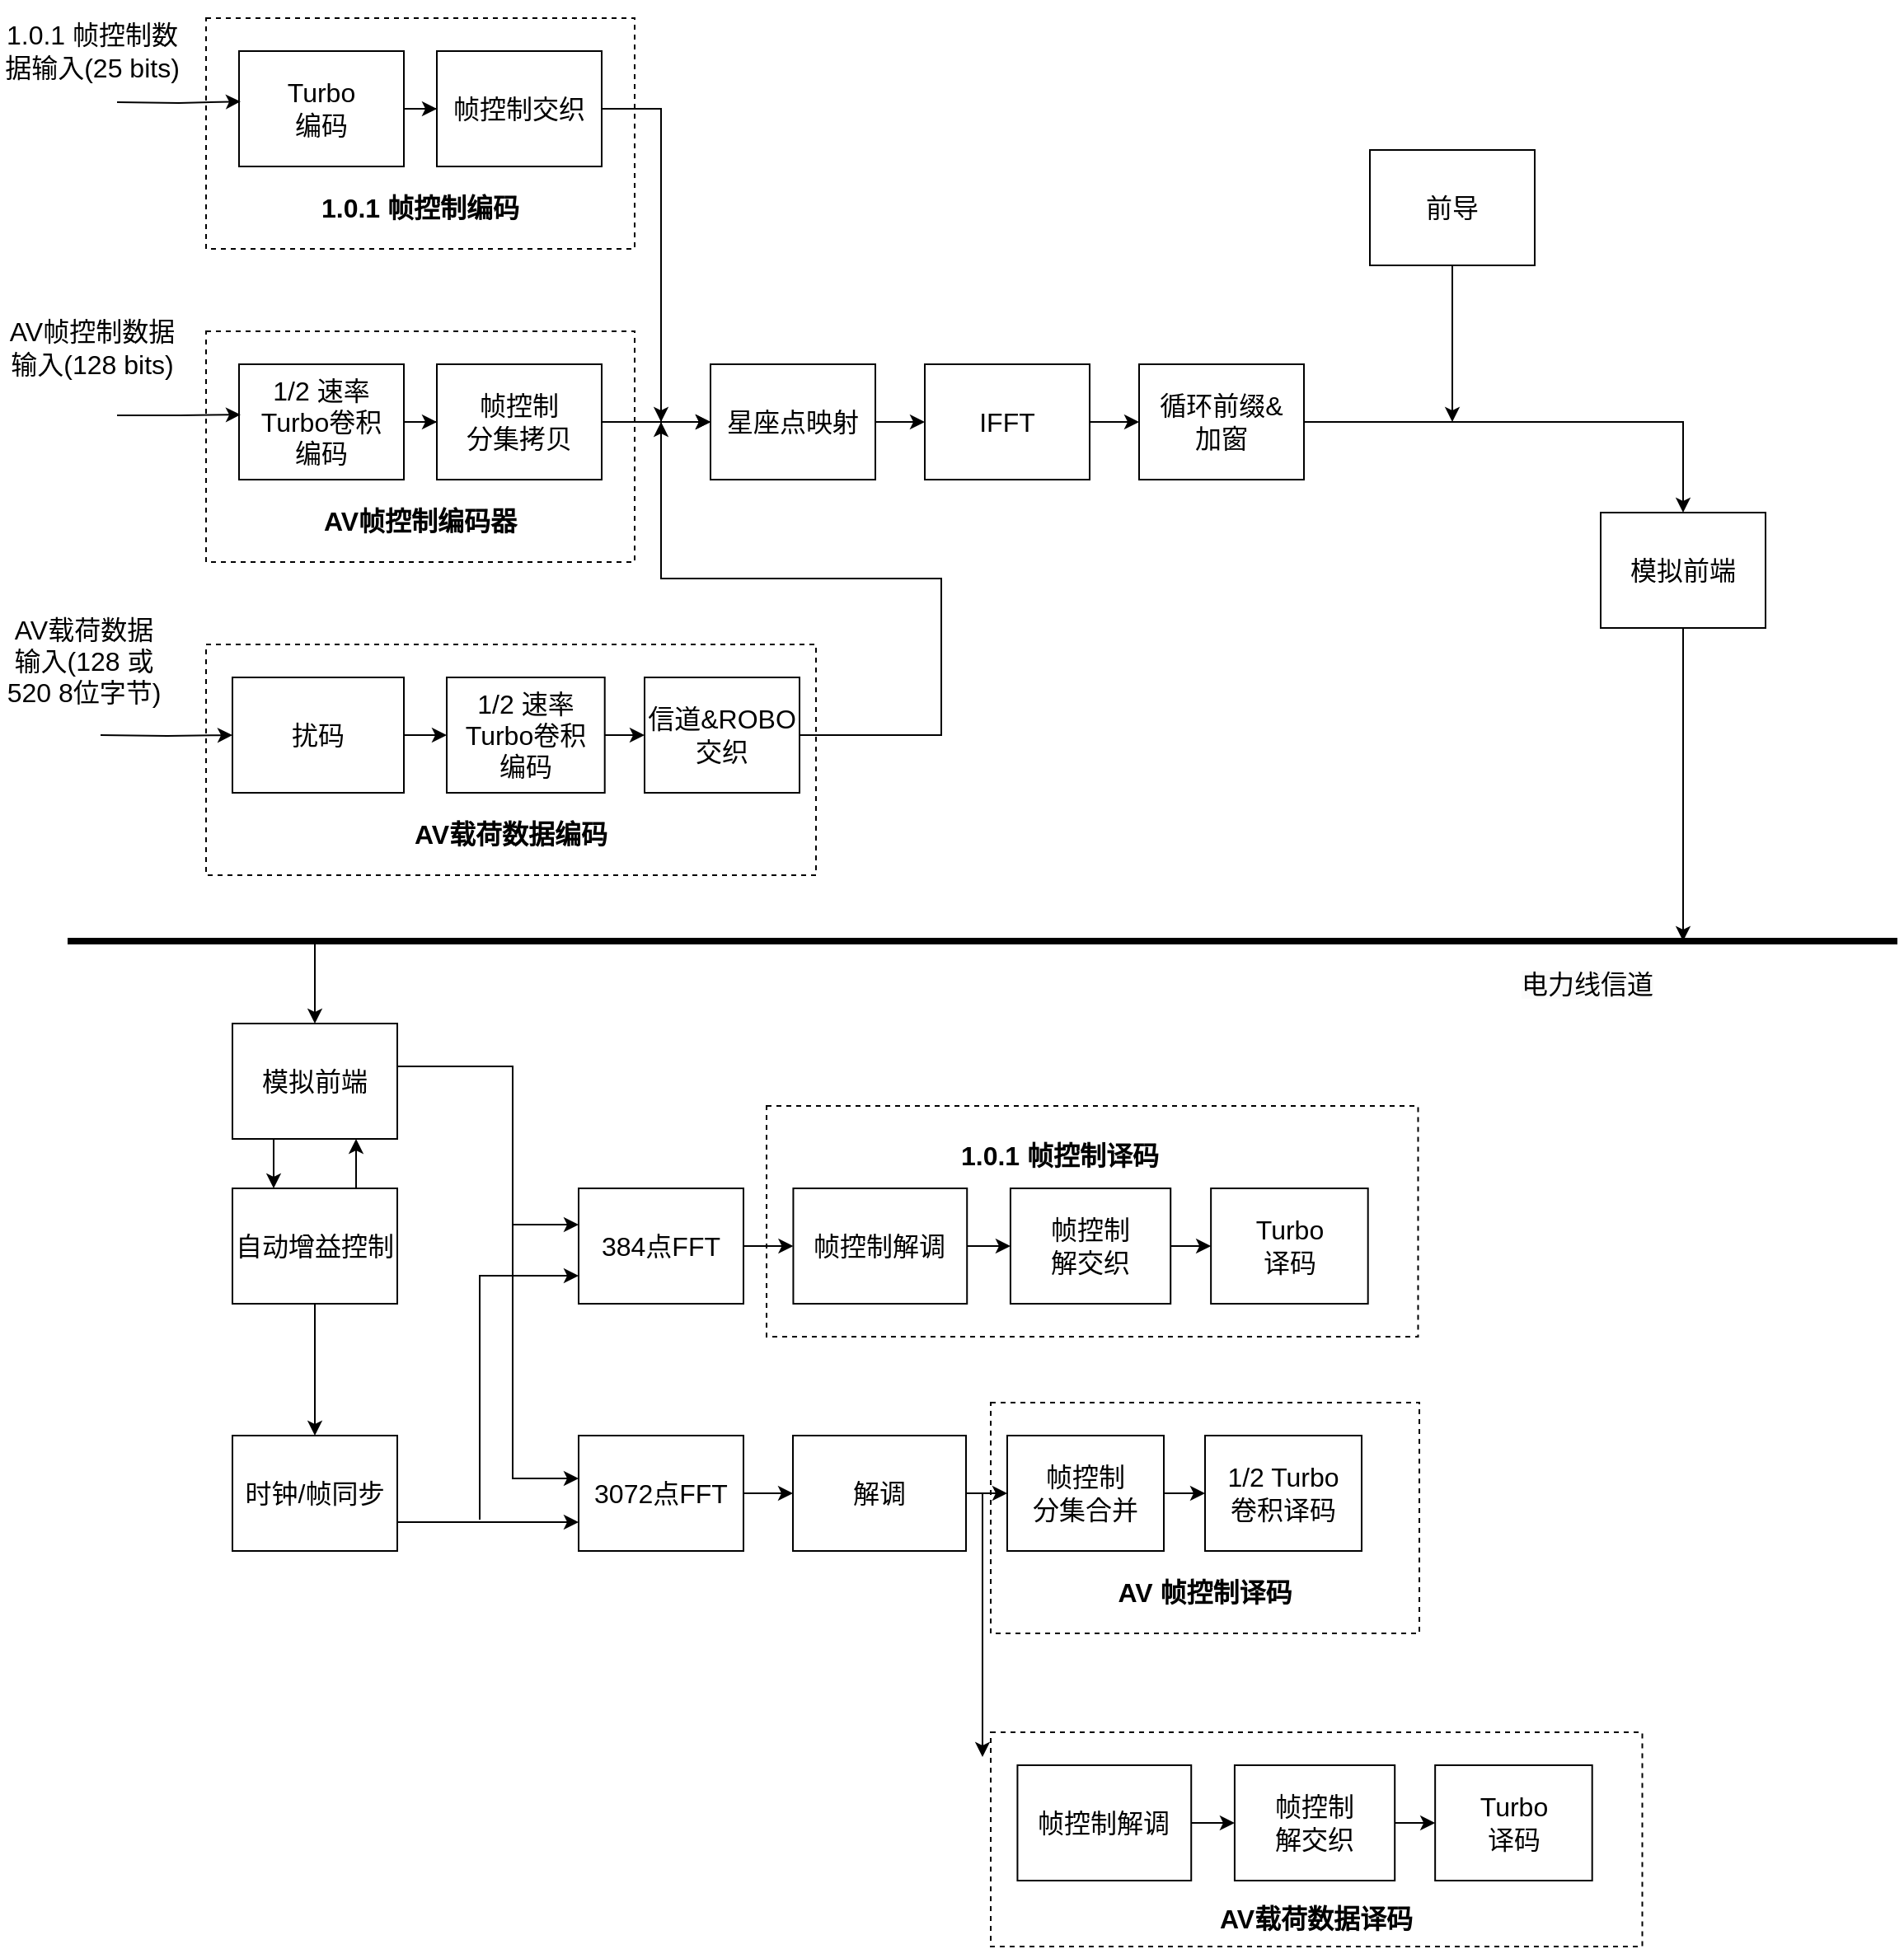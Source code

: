 <mxfile version="22.0.8" type="github">
  <diagram name="第 1 页" id="4Hz0rkFYBHFQYvL2XjP1">
    <mxGraphModel dx="438" dy="286" grid="1" gridSize="10" guides="1" tooltips="1" connect="1" arrows="1" fold="1" page="1" pageScale="1" pageWidth="827" pageHeight="1169" math="0" shadow="0">
      <root>
        <mxCell id="0" />
        <mxCell id="1" parent="0" />
        <mxCell id="yzfYC1FxkyKj9C1LQhwi-11" value="" style="group;dashed=1;" parent="1" vertex="1" connectable="0">
          <mxGeometry x="154" y="270" width="260" height="140" as="geometry" />
        </mxCell>
        <mxCell id="yzfYC1FxkyKj9C1LQhwi-8" value="&lt;br&gt;&lt;span style=&quot;font-size: 16px;&quot;&gt;&lt;br&gt;&lt;br&gt;&lt;br&gt;&lt;br&gt;&lt;b&gt;1.0.1 帧控制编码&lt;/b&gt;&lt;/span&gt;" style="rounded=0;whiteSpace=wrap;html=1;dashed=1;" parent="yzfYC1FxkyKj9C1LQhwi-11" vertex="1">
          <mxGeometry width="260" height="140" as="geometry" />
        </mxCell>
        <mxCell id="yzfYC1FxkyKj9C1LQhwi-5" value="&lt;font style=&quot;font-size: 16px;&quot;&gt;Turbo&lt;br&gt;编码&lt;/font&gt;" style="rounded=0;whiteSpace=wrap;html=1;" parent="yzfYC1FxkyKj9C1LQhwi-11" vertex="1">
          <mxGeometry x="20" y="20" width="100" height="70" as="geometry" />
        </mxCell>
        <mxCell id="yzfYC1FxkyKj9C1LQhwi-6" value="&lt;font style=&quot;font-size: 16px;&quot;&gt;帧控制交织&lt;/font&gt;" style="rounded=0;whiteSpace=wrap;html=1;" parent="yzfYC1FxkyKj9C1LQhwi-11" vertex="1">
          <mxGeometry x="140" y="20" width="100" height="70" as="geometry" />
        </mxCell>
        <mxCell id="yzfYC1FxkyKj9C1LQhwi-7" value="" style="edgeStyle=orthogonalEdgeStyle;rounded=0;orthogonalLoop=1;jettySize=auto;html=1;" parent="yzfYC1FxkyKj9C1LQhwi-11" source="yzfYC1FxkyKj9C1LQhwi-5" target="yzfYC1FxkyKj9C1LQhwi-6" edge="1">
          <mxGeometry relative="1" as="geometry" />
        </mxCell>
        <mxCell id="yzfYC1FxkyKj9C1LQhwi-13" value="&lt;font style=&quot;font-size: 16px;&quot;&gt;1.0.1 帧控制数据输入(25 bits)&lt;/font&gt;" style="rounded=0;whiteSpace=wrap;html=1;strokeColor=#FFFFFF;opacity=0;" parent="1" vertex="1">
          <mxGeometry x="30" y="260" width="110" height="60" as="geometry" />
        </mxCell>
        <mxCell id="yzfYC1FxkyKj9C1LQhwi-15" style="edgeStyle=orthogonalEdgeStyle;rounded=0;orthogonalLoop=1;jettySize=auto;html=1;entryX=0.01;entryY=0.437;entryDx=0;entryDy=0;entryPerimeter=0;" parent="1" target="yzfYC1FxkyKj9C1LQhwi-5" edge="1">
          <mxGeometry relative="1" as="geometry">
            <mxPoint x="100" y="321" as="sourcePoint" />
          </mxGeometry>
        </mxCell>
        <mxCell id="rzh6YcGEG5G2oRxeDgS9-1" value="&lt;font style=&quot;font-size: 16px;&quot;&gt;AV帧控制数据输入(128 bits)&lt;/font&gt;" style="rounded=0;whiteSpace=wrap;html=1;strokeColor=#FFFFFF;opacity=0;" vertex="1" parent="1">
          <mxGeometry x="30" y="440" width="110" height="60" as="geometry" />
        </mxCell>
        <mxCell id="rzh6YcGEG5G2oRxeDgS9-14" value="" style="group;dashed=1;" vertex="1" connectable="0" parent="1">
          <mxGeometry x="154" y="460" width="260" height="140" as="geometry" />
        </mxCell>
        <mxCell id="rzh6YcGEG5G2oRxeDgS9-15" value="&lt;br&gt;&lt;span style=&quot;font-size: 16px;&quot;&gt;&lt;br&gt;&lt;br&gt;&lt;br&gt;&lt;br&gt;&lt;b&gt;AV帧控制编码器&lt;/b&gt;&lt;/span&gt;" style="rounded=0;whiteSpace=wrap;html=1;dashed=1;" vertex="1" parent="rzh6YcGEG5G2oRxeDgS9-14">
          <mxGeometry width="260" height="140" as="geometry" />
        </mxCell>
        <mxCell id="rzh6YcGEG5G2oRxeDgS9-16" value="&lt;font style=&quot;font-size: 16px;&quot;&gt;1/2 速率Turbo卷积&lt;br&gt;编码&lt;/font&gt;" style="rounded=0;whiteSpace=wrap;html=1;" vertex="1" parent="rzh6YcGEG5G2oRxeDgS9-14">
          <mxGeometry x="20" y="20" width="100" height="70" as="geometry" />
        </mxCell>
        <mxCell id="rzh6YcGEG5G2oRxeDgS9-17" value="&lt;span style=&quot;font-size: 16px;&quot;&gt;帧控制&lt;br&gt;分集拷贝&lt;/span&gt;" style="rounded=0;whiteSpace=wrap;html=1;" vertex="1" parent="rzh6YcGEG5G2oRxeDgS9-14">
          <mxGeometry x="140" y="20" width="100" height="70" as="geometry" />
        </mxCell>
        <mxCell id="rzh6YcGEG5G2oRxeDgS9-18" value="" style="edgeStyle=orthogonalEdgeStyle;rounded=0;orthogonalLoop=1;jettySize=auto;html=1;" edge="1" parent="rzh6YcGEG5G2oRxeDgS9-14" source="rzh6YcGEG5G2oRxeDgS9-16" target="rzh6YcGEG5G2oRxeDgS9-17">
          <mxGeometry relative="1" as="geometry" />
        </mxCell>
        <mxCell id="rzh6YcGEG5G2oRxeDgS9-19" style="edgeStyle=orthogonalEdgeStyle;rounded=0;orthogonalLoop=1;jettySize=auto;html=1;entryX=0.01;entryY=0.437;entryDx=0;entryDy=0;entryPerimeter=0;" edge="1" target="rzh6YcGEG5G2oRxeDgS9-16" parent="1">
          <mxGeometry relative="1" as="geometry">
            <mxPoint x="100" y="511" as="sourcePoint" />
            <Array as="points">
              <mxPoint x="138" y="511" />
            </Array>
          </mxGeometry>
        </mxCell>
        <mxCell id="rzh6YcGEG5G2oRxeDgS9-22" value="&lt;font style=&quot;font-size: 16px;&quot;&gt;AV载荷数据输入(128 或 520 8位字节)&lt;/font&gt;" style="rounded=0;whiteSpace=wrap;html=1;strokeColor=#FFFFFF;opacity=0;" vertex="1" parent="1">
          <mxGeometry x="30" y="630" width="100" height="60" as="geometry" />
        </mxCell>
        <mxCell id="rzh6YcGEG5G2oRxeDgS9-23" value="" style="group;dashed=1;" vertex="1" connectable="0" parent="1">
          <mxGeometry x="154" y="650" width="446" height="140" as="geometry" />
        </mxCell>
        <mxCell id="rzh6YcGEG5G2oRxeDgS9-24" value="&lt;br&gt;&lt;span style=&quot;font-size: 16px;&quot;&gt;&lt;br&gt;&lt;br&gt;&lt;br&gt;&lt;br&gt;&lt;b&gt;AV载荷数据编码&lt;/b&gt;&lt;/span&gt;" style="rounded=0;whiteSpace=wrap;html=1;dashed=1;" vertex="1" parent="rzh6YcGEG5G2oRxeDgS9-23">
          <mxGeometry width="370" height="140" as="geometry" />
        </mxCell>
        <mxCell id="rzh6YcGEG5G2oRxeDgS9-25" value="&lt;font style=&quot;font-size: 16px;&quot;&gt;1/2 速率Turbo卷积&lt;br&gt;编码&lt;/font&gt;" style="rounded=0;whiteSpace=wrap;html=1;" vertex="1" parent="rzh6YcGEG5G2oRxeDgS9-23">
          <mxGeometry x="146" y="20" width="95.85" height="70" as="geometry" />
        </mxCell>
        <mxCell id="rzh6YcGEG5G2oRxeDgS9-26" value="&lt;span style=&quot;font-size: 16px;&quot;&gt;信道&amp;amp;ROBO&lt;br&gt;交织&lt;/span&gt;" style="rounded=0;whiteSpace=wrap;html=1;" vertex="1" parent="rzh6YcGEG5G2oRxeDgS9-23">
          <mxGeometry x="266" y="20" width="94" height="70" as="geometry" />
        </mxCell>
        <mxCell id="rzh6YcGEG5G2oRxeDgS9-27" value="" style="edgeStyle=orthogonalEdgeStyle;rounded=0;orthogonalLoop=1;jettySize=auto;html=1;" edge="1" parent="rzh6YcGEG5G2oRxeDgS9-23" source="rzh6YcGEG5G2oRxeDgS9-25" target="rzh6YcGEG5G2oRxeDgS9-26">
          <mxGeometry relative="1" as="geometry" />
        </mxCell>
        <mxCell id="rzh6YcGEG5G2oRxeDgS9-37" value="" style="edgeStyle=orthogonalEdgeStyle;rounded=0;orthogonalLoop=1;jettySize=auto;html=1;" edge="1" parent="rzh6YcGEG5G2oRxeDgS9-23" source="rzh6YcGEG5G2oRxeDgS9-36" target="rzh6YcGEG5G2oRxeDgS9-25">
          <mxGeometry relative="1" as="geometry" />
        </mxCell>
        <mxCell id="rzh6YcGEG5G2oRxeDgS9-36" value="&lt;font style=&quot;font-size: 16px;&quot;&gt;扰码&lt;/font&gt;" style="rounded=0;whiteSpace=wrap;html=1;" vertex="1" parent="rzh6YcGEG5G2oRxeDgS9-23">
          <mxGeometry x="16" y="20" width="104" height="70" as="geometry" />
        </mxCell>
        <mxCell id="rzh6YcGEG5G2oRxeDgS9-46" value="" style="edgeStyle=orthogonalEdgeStyle;rounded=0;orthogonalLoop=1;jettySize=auto;html=1;" edge="1" parent="1" source="rzh6YcGEG5G2oRxeDgS9-38" target="rzh6YcGEG5G2oRxeDgS9-45">
          <mxGeometry relative="1" as="geometry" />
        </mxCell>
        <mxCell id="rzh6YcGEG5G2oRxeDgS9-38" value="&lt;span style=&quot;font-size: 16px;&quot;&gt;星座点映射&lt;/span&gt;" style="rounded=0;whiteSpace=wrap;html=1;" vertex="1" parent="1">
          <mxGeometry x="460" y="480" width="100" height="70" as="geometry" />
        </mxCell>
        <mxCell id="rzh6YcGEG5G2oRxeDgS9-41" style="edgeStyle=orthogonalEdgeStyle;rounded=0;orthogonalLoop=1;jettySize=auto;html=1;exitX=1;exitY=0.5;exitDx=0;exitDy=0;entryX=0;entryY=0.5;entryDx=0;entryDy=0;" edge="1" parent="1" source="rzh6YcGEG5G2oRxeDgS9-17" target="rzh6YcGEG5G2oRxeDgS9-38">
          <mxGeometry relative="1" as="geometry" />
        </mxCell>
        <mxCell id="rzh6YcGEG5G2oRxeDgS9-40" style="edgeStyle=orthogonalEdgeStyle;rounded=0;orthogonalLoop=1;jettySize=auto;html=1;exitX=1;exitY=0.5;exitDx=0;exitDy=0;entryX=0;entryY=0.5;entryDx=0;entryDy=0;" edge="1" parent="1" source="yzfYC1FxkyKj9C1LQhwi-6" target="rzh6YcGEG5G2oRxeDgS9-38">
          <mxGeometry relative="1" as="geometry">
            <mxPoint x="440" y="510" as="targetPoint" />
            <Array as="points">
              <mxPoint x="430" y="325" />
              <mxPoint x="430" y="515" />
            </Array>
          </mxGeometry>
        </mxCell>
        <mxCell id="rzh6YcGEG5G2oRxeDgS9-42" style="edgeStyle=orthogonalEdgeStyle;rounded=0;orthogonalLoop=1;jettySize=auto;html=1;exitX=1;exitY=0.5;exitDx=0;exitDy=0;entryX=0;entryY=0.5;entryDx=0;entryDy=0;" edge="1" parent="1" source="rzh6YcGEG5G2oRxeDgS9-26" target="rzh6YcGEG5G2oRxeDgS9-38">
          <mxGeometry relative="1" as="geometry">
            <Array as="points">
              <mxPoint x="600" y="705" />
              <mxPoint x="600" y="610" />
              <mxPoint x="430" y="610" />
              <mxPoint x="430" y="515" />
            </Array>
          </mxGeometry>
        </mxCell>
        <mxCell id="rzh6YcGEG5G2oRxeDgS9-43" value="" style="endArrow=classic;html=1;rounded=0;" edge="1" parent="1">
          <mxGeometry width="50" height="50" relative="1" as="geometry">
            <mxPoint x="430" y="335" as="sourcePoint" />
            <mxPoint x="430" y="515" as="targetPoint" />
          </mxGeometry>
        </mxCell>
        <mxCell id="rzh6YcGEG5G2oRxeDgS9-44" value="" style="endArrow=classic;html=1;rounded=0;" edge="1" parent="1">
          <mxGeometry width="50" height="50" relative="1" as="geometry">
            <mxPoint x="430" y="575" as="sourcePoint" />
            <mxPoint x="430" y="515" as="targetPoint" />
          </mxGeometry>
        </mxCell>
        <mxCell id="rzh6YcGEG5G2oRxeDgS9-49" value="" style="edgeStyle=orthogonalEdgeStyle;rounded=0;orthogonalLoop=1;jettySize=auto;html=1;" edge="1" parent="1" source="rzh6YcGEG5G2oRxeDgS9-45" target="rzh6YcGEG5G2oRxeDgS9-48">
          <mxGeometry relative="1" as="geometry" />
        </mxCell>
        <mxCell id="rzh6YcGEG5G2oRxeDgS9-45" value="&lt;span style=&quot;font-size: 16px;&quot;&gt;IFFT&lt;/span&gt;" style="rounded=0;whiteSpace=wrap;html=1;" vertex="1" parent="1">
          <mxGeometry x="590" y="480" width="100" height="70" as="geometry" />
        </mxCell>
        <mxCell id="rzh6YcGEG5G2oRxeDgS9-54" style="edgeStyle=orthogonalEdgeStyle;rounded=0;orthogonalLoop=1;jettySize=auto;html=1;exitX=1;exitY=0.5;exitDx=0;exitDy=0;entryX=0.5;entryY=0;entryDx=0;entryDy=0;" edge="1" parent="1" source="rzh6YcGEG5G2oRxeDgS9-48" target="rzh6YcGEG5G2oRxeDgS9-50">
          <mxGeometry relative="1" as="geometry" />
        </mxCell>
        <mxCell id="rzh6YcGEG5G2oRxeDgS9-48" value="&lt;span style=&quot;font-size: 16px;&quot;&gt;循环前缀&amp;amp;&lt;br&gt;加窗&lt;/span&gt;" style="rounded=0;whiteSpace=wrap;html=1;" vertex="1" parent="1">
          <mxGeometry x="720" y="480" width="100" height="70" as="geometry" />
        </mxCell>
        <mxCell id="rzh6YcGEG5G2oRxeDgS9-57" style="edgeStyle=orthogonalEdgeStyle;rounded=0;orthogonalLoop=1;jettySize=auto;html=1;" edge="1" parent="1" source="rzh6YcGEG5G2oRxeDgS9-50">
          <mxGeometry relative="1" as="geometry">
            <mxPoint x="1050" y="830.0" as="targetPoint" />
          </mxGeometry>
        </mxCell>
        <mxCell id="rzh6YcGEG5G2oRxeDgS9-50" value="&lt;span style=&quot;font-size: 16px;&quot;&gt;模拟前端&lt;/span&gt;" style="rounded=0;whiteSpace=wrap;html=1;" vertex="1" parent="1">
          <mxGeometry x="1000" y="570" width="100" height="70" as="geometry" />
        </mxCell>
        <mxCell id="rzh6YcGEG5G2oRxeDgS9-55" style="edgeStyle=orthogonalEdgeStyle;rounded=0;orthogonalLoop=1;jettySize=auto;html=1;" edge="1" parent="1" source="rzh6YcGEG5G2oRxeDgS9-51">
          <mxGeometry relative="1" as="geometry">
            <mxPoint x="910" y="515" as="targetPoint" />
            <mxPoint x="910" y="425" as="sourcePoint" />
          </mxGeometry>
        </mxCell>
        <mxCell id="rzh6YcGEG5G2oRxeDgS9-51" value="&lt;span style=&quot;font-size: 16px;&quot;&gt;前导&lt;/span&gt;" style="rounded=0;whiteSpace=wrap;html=1;" vertex="1" parent="1">
          <mxGeometry x="860" y="350" width="100" height="70" as="geometry" />
        </mxCell>
        <mxCell id="rzh6YcGEG5G2oRxeDgS9-56" value="" style="endArrow=none;html=1;rounded=0;strokeWidth=4;" edge="1" parent="1">
          <mxGeometry width="50" height="50" relative="1" as="geometry">
            <mxPoint x="70" y="830" as="sourcePoint" />
            <mxPoint x="1180" y="830" as="targetPoint" />
          </mxGeometry>
        </mxCell>
        <mxCell id="rzh6YcGEG5G2oRxeDgS9-58" value="&lt;span style=&quot;color: rgb(0, 0, 0); font-family: Helvetica; font-size: 16px; font-style: normal; font-variant-ligatures: normal; font-variant-caps: normal; font-weight: 400; letter-spacing: normal; orphans: 2; text-align: center; text-indent: 0px; text-transform: none; widows: 2; word-spacing: 0px; -webkit-text-stroke-width: 0px; background-color: rgb(251, 251, 251); text-decoration-thickness: initial; text-decoration-style: initial; text-decoration-color: initial; float: none; display: inline !important;&quot;&gt;电力线信道&lt;/span&gt;" style="text;whiteSpace=wrap;html=1;" vertex="1" parent="1">
          <mxGeometry x="950" y="840" width="100" height="40" as="geometry" />
        </mxCell>
        <mxCell id="rzh6YcGEG5G2oRxeDgS9-75" style="edgeStyle=orthogonalEdgeStyle;rounded=0;orthogonalLoop=1;jettySize=auto;html=1;" edge="1" parent="1">
          <mxGeometry relative="1" as="geometry">
            <mxPoint x="380" y="1156" as="targetPoint" />
            <mxPoint x="270" y="906.0" as="sourcePoint" />
            <Array as="points">
              <mxPoint x="340" y="906" />
              <mxPoint x="340" y="1156" />
            </Array>
          </mxGeometry>
        </mxCell>
        <mxCell id="rzh6YcGEG5G2oRxeDgS9-81" style="edgeStyle=orthogonalEdgeStyle;rounded=0;orthogonalLoop=1;jettySize=auto;html=1;exitX=0.25;exitY=1;exitDx=0;exitDy=0;entryX=0.25;entryY=0;entryDx=0;entryDy=0;" edge="1" parent="1" source="rzh6YcGEG5G2oRxeDgS9-59" target="rzh6YcGEG5G2oRxeDgS9-62">
          <mxGeometry relative="1" as="geometry" />
        </mxCell>
        <mxCell id="rzh6YcGEG5G2oRxeDgS9-59" value="&lt;span style=&quot;font-size: 16px;&quot;&gt;模拟前端&lt;/span&gt;" style="rounded=0;whiteSpace=wrap;html=1;" vertex="1" parent="1">
          <mxGeometry x="170" y="880" width="100" height="70" as="geometry" />
        </mxCell>
        <mxCell id="rzh6YcGEG5G2oRxeDgS9-71" value="" style="edgeStyle=orthogonalEdgeStyle;rounded=0;orthogonalLoop=1;jettySize=auto;html=1;" edge="1" parent="1" source="rzh6YcGEG5G2oRxeDgS9-62" target="rzh6YcGEG5G2oRxeDgS9-70">
          <mxGeometry relative="1" as="geometry" />
        </mxCell>
        <mxCell id="rzh6YcGEG5G2oRxeDgS9-82" style="edgeStyle=orthogonalEdgeStyle;rounded=0;orthogonalLoop=1;jettySize=auto;html=1;exitX=0.75;exitY=0;exitDx=0;exitDy=0;entryX=0.75;entryY=1;entryDx=0;entryDy=0;" edge="1" parent="1" source="rzh6YcGEG5G2oRxeDgS9-62" target="rzh6YcGEG5G2oRxeDgS9-59">
          <mxGeometry relative="1" as="geometry" />
        </mxCell>
        <mxCell id="rzh6YcGEG5G2oRxeDgS9-62" value="&lt;span style=&quot;font-size: 16px;&quot;&gt;自动增益控制&lt;/span&gt;" style="rounded=0;whiteSpace=wrap;html=1;" vertex="1" parent="1">
          <mxGeometry x="170" y="980" width="100" height="70" as="geometry" />
        </mxCell>
        <mxCell id="rzh6YcGEG5G2oRxeDgS9-69" value="" style="endArrow=classic;html=1;rounded=0;entryX=0.5;entryY=0;entryDx=0;entryDy=0;" edge="1" parent="1" target="rzh6YcGEG5G2oRxeDgS9-59">
          <mxGeometry width="50" height="50" relative="1" as="geometry">
            <mxPoint x="220" y="830" as="sourcePoint" />
            <mxPoint x="250" y="790" as="targetPoint" />
          </mxGeometry>
        </mxCell>
        <mxCell id="rzh6YcGEG5G2oRxeDgS9-80" style="edgeStyle=orthogonalEdgeStyle;rounded=0;orthogonalLoop=1;jettySize=auto;html=1;exitX=1;exitY=0.75;exitDx=0;exitDy=0;entryX=0;entryY=0.75;entryDx=0;entryDy=0;" edge="1" parent="1" source="rzh6YcGEG5G2oRxeDgS9-70" target="rzh6YcGEG5G2oRxeDgS9-74">
          <mxGeometry relative="1" as="geometry" />
        </mxCell>
        <mxCell id="rzh6YcGEG5G2oRxeDgS9-70" value="&lt;span style=&quot;font-size: 16px;&quot;&gt;时钟/帧同步&lt;/span&gt;" style="rounded=0;whiteSpace=wrap;html=1;" vertex="1" parent="1">
          <mxGeometry x="170" y="1130" width="100" height="70" as="geometry" />
        </mxCell>
        <mxCell id="rzh6YcGEG5G2oRxeDgS9-72" value="&lt;span style=&quot;font-size: 16px;&quot;&gt;384点FFT&lt;/span&gt;" style="rounded=0;whiteSpace=wrap;html=1;" vertex="1" parent="1">
          <mxGeometry x="380" y="980" width="100" height="70" as="geometry" />
        </mxCell>
        <mxCell id="rzh6YcGEG5G2oRxeDgS9-97" style="edgeStyle=orthogonalEdgeStyle;rounded=0;orthogonalLoop=1;jettySize=auto;html=1;exitX=1;exitY=0.5;exitDx=0;exitDy=0;entryX=0;entryY=0.5;entryDx=0;entryDy=0;" edge="1" parent="1" source="rzh6YcGEG5G2oRxeDgS9-74" target="rzh6YcGEG5G2oRxeDgS9-96">
          <mxGeometry relative="1" as="geometry" />
        </mxCell>
        <mxCell id="rzh6YcGEG5G2oRxeDgS9-74" value="&lt;span style=&quot;font-size: 16px;&quot;&gt;3072点FFT&lt;/span&gt;" style="rounded=0;whiteSpace=wrap;html=1;" vertex="1" parent="1">
          <mxGeometry x="380" y="1130" width="100" height="70" as="geometry" />
        </mxCell>
        <mxCell id="rzh6YcGEG5G2oRxeDgS9-77" value="" style="endArrow=classic;html=1;rounded=0;entryX=0;entryY=0.5;entryDx=0;entryDy=0;" edge="1" parent="1">
          <mxGeometry width="50" height="50" relative="1" as="geometry">
            <mxPoint x="340" y="1002" as="sourcePoint" />
            <mxPoint x="380" y="1002" as="targetPoint" />
          </mxGeometry>
        </mxCell>
        <mxCell id="rzh6YcGEG5G2oRxeDgS9-83" value="" style="endArrow=classic;html=1;rounded=0;" edge="1" parent="1">
          <mxGeometry width="50" height="50" relative="1" as="geometry">
            <mxPoint x="320" y="1181" as="sourcePoint" />
            <mxPoint x="380" y="1033" as="targetPoint" />
            <Array as="points">
              <mxPoint x="320" y="1033" />
            </Array>
          </mxGeometry>
        </mxCell>
        <mxCell id="rzh6YcGEG5G2oRxeDgS9-85" value="" style="group;dashed=1;" vertex="1" connectable="0" parent="1">
          <mxGeometry x="494" y="960" width="452" height="140" as="geometry" />
        </mxCell>
        <mxCell id="rzh6YcGEG5G2oRxeDgS9-86" value="" style="rounded=0;whiteSpace=wrap;html=1;dashed=1;" vertex="1" parent="rzh6YcGEG5G2oRxeDgS9-85">
          <mxGeometry y="-30" width="395.247" height="140" as="geometry" />
        </mxCell>
        <mxCell id="rzh6YcGEG5G2oRxeDgS9-87" value="&lt;span style=&quot;font-size: 16px;&quot;&gt;帧控制&lt;br&gt;解交织&lt;/span&gt;" style="rounded=0;whiteSpace=wrap;html=1;" vertex="1" parent="rzh6YcGEG5G2oRxeDgS9-85">
          <mxGeometry x="147.964" y="20" width="97.139" height="70" as="geometry" />
        </mxCell>
        <mxCell id="rzh6YcGEG5G2oRxeDgS9-88" value="&lt;span style=&quot;font-size: 16px;&quot;&gt;Turbo&lt;br&gt;译码&lt;/span&gt;" style="rounded=0;whiteSpace=wrap;html=1;" vertex="1" parent="rzh6YcGEG5G2oRxeDgS9-85">
          <mxGeometry x="269.578" y="20" width="95.265" height="70" as="geometry" />
        </mxCell>
        <mxCell id="rzh6YcGEG5G2oRxeDgS9-89" value="" style="edgeStyle=orthogonalEdgeStyle;rounded=0;orthogonalLoop=1;jettySize=auto;html=1;" edge="1" parent="rzh6YcGEG5G2oRxeDgS9-85" source="rzh6YcGEG5G2oRxeDgS9-87" target="rzh6YcGEG5G2oRxeDgS9-88">
          <mxGeometry relative="1" as="geometry" />
        </mxCell>
        <mxCell id="rzh6YcGEG5G2oRxeDgS9-90" value="" style="edgeStyle=orthogonalEdgeStyle;rounded=0;orthogonalLoop=1;jettySize=auto;html=1;" edge="1" parent="rzh6YcGEG5G2oRxeDgS9-85" source="rzh6YcGEG5G2oRxeDgS9-91" target="rzh6YcGEG5G2oRxeDgS9-87">
          <mxGeometry relative="1" as="geometry" />
        </mxCell>
        <mxCell id="rzh6YcGEG5G2oRxeDgS9-91" value="&lt;font style=&quot;font-size: 16px;&quot;&gt;帧控制解调&lt;/font&gt;" style="rounded=0;whiteSpace=wrap;html=1;" vertex="1" parent="rzh6YcGEG5G2oRxeDgS9-85">
          <mxGeometry x="16.215" y="20" width="105.399" height="70" as="geometry" />
        </mxCell>
        <mxCell id="rzh6YcGEG5G2oRxeDgS9-92" value="&lt;font style=&quot;font-size: 16px;&quot;&gt;&lt;b&gt;1.0.1 帧控制译码&lt;/b&gt;&lt;/font&gt;" style="rounded=0;whiteSpace=wrap;html=1;strokeColor=#FFFFFF;opacity=0;" vertex="1" parent="rzh6YcGEG5G2oRxeDgS9-85">
          <mxGeometry x="107.426" y="-30" width="141.883" height="60" as="geometry" />
        </mxCell>
        <mxCell id="rzh6YcGEG5G2oRxeDgS9-96" value="&lt;font style=&quot;font-size: 16px;&quot;&gt;解调&lt;/font&gt;" style="rounded=0;whiteSpace=wrap;html=1;" vertex="1" parent="1">
          <mxGeometry x="510" y="1130" width="105" height="70" as="geometry" />
        </mxCell>
        <mxCell id="rzh6YcGEG5G2oRxeDgS9-94" style="edgeStyle=orthogonalEdgeStyle;rounded=0;orthogonalLoop=1;jettySize=auto;html=1;exitX=1;exitY=0.5;exitDx=0;exitDy=0;entryX=0;entryY=0.5;entryDx=0;entryDy=0;" edge="1" parent="1" source="rzh6YcGEG5G2oRxeDgS9-72" target="rzh6YcGEG5G2oRxeDgS9-91">
          <mxGeometry relative="1" as="geometry" />
        </mxCell>
        <mxCell id="rzh6YcGEG5G2oRxeDgS9-98" value="&lt;br&gt;&lt;span style=&quot;font-size: 16px;&quot;&gt;&lt;br&gt;&lt;br&gt;&lt;br&gt;&lt;br&gt;&lt;b&gt;AV 帧控制译码&lt;/b&gt;&lt;/span&gt;" style="rounded=0;whiteSpace=wrap;html=1;dashed=1;" vertex="1" parent="1">
          <mxGeometry x="630" y="1110" width="260" height="140" as="geometry" />
        </mxCell>
        <mxCell id="rzh6YcGEG5G2oRxeDgS9-99" value="&lt;span style=&quot;font-size: 16px;&quot;&gt;帧控制&lt;br&gt;分集合并&lt;/span&gt;" style="rounded=0;whiteSpace=wrap;html=1;" vertex="1" parent="1">
          <mxGeometry x="640" y="1130" width="95" height="70" as="geometry" />
        </mxCell>
        <mxCell id="rzh6YcGEG5G2oRxeDgS9-100" value="&lt;span style=&quot;font-size: 16px;&quot;&gt;1/2 Turbo&lt;br&gt;卷积译码&lt;br&gt;&lt;/span&gt;" style="rounded=0;whiteSpace=wrap;html=1;" vertex="1" parent="1">
          <mxGeometry x="760" y="1130" width="95" height="70" as="geometry" />
        </mxCell>
        <mxCell id="rzh6YcGEG5G2oRxeDgS9-101" value="" style="edgeStyle=orthogonalEdgeStyle;rounded=0;orthogonalLoop=1;jettySize=auto;html=1;" edge="1" parent="1" source="rzh6YcGEG5G2oRxeDgS9-99" target="rzh6YcGEG5G2oRxeDgS9-100">
          <mxGeometry relative="1" as="geometry" />
        </mxCell>
        <mxCell id="rzh6YcGEG5G2oRxeDgS9-102" value="" style="edgeStyle=orthogonalEdgeStyle;rounded=0;orthogonalLoop=1;jettySize=auto;html=1;" edge="1" parent="1" source="rzh6YcGEG5G2oRxeDgS9-96" target="rzh6YcGEG5G2oRxeDgS9-99">
          <mxGeometry relative="1" as="geometry" />
        </mxCell>
        <mxCell id="rzh6YcGEG5G2oRxeDgS9-103" value="" style="endArrow=classic;html=1;rounded=0;" edge="1" parent="1">
          <mxGeometry width="50" height="50" relative="1" as="geometry">
            <mxPoint x="625" y="1165" as="sourcePoint" />
            <mxPoint x="625" y="1325" as="targetPoint" />
          </mxGeometry>
        </mxCell>
        <mxCell id="rzh6YcGEG5G2oRxeDgS9-106" value="&lt;font style=&quot;font-size: 16px;&quot;&gt;&lt;br&gt;&lt;br&gt;&lt;br&gt;&lt;br&gt;&lt;br&gt;&lt;b&gt;AV载荷数据译码&lt;/b&gt;&lt;/font&gt;" style="rounded=0;whiteSpace=wrap;html=1;dashed=1;" vertex="1" parent="1">
          <mxGeometry x="630" y="1310" width="395.25" height="130" as="geometry" />
        </mxCell>
        <mxCell id="rzh6YcGEG5G2oRxeDgS9-107" value="&lt;span style=&quot;font-size: 16px;&quot;&gt;帧控制&lt;br&gt;解交织&lt;/span&gt;" style="rounded=0;whiteSpace=wrap;html=1;" vertex="1" parent="1">
          <mxGeometry x="777.964" y="1330" width="97.139" height="70" as="geometry" />
        </mxCell>
        <mxCell id="rzh6YcGEG5G2oRxeDgS9-108" value="&lt;span style=&quot;font-size: 16px;&quot;&gt;Turbo&lt;br&gt;译码&lt;/span&gt;" style="rounded=0;whiteSpace=wrap;html=1;" vertex="1" parent="1">
          <mxGeometry x="899.578" y="1330" width="95.265" height="70" as="geometry" />
        </mxCell>
        <mxCell id="rzh6YcGEG5G2oRxeDgS9-109" value="" style="edgeStyle=orthogonalEdgeStyle;rounded=0;orthogonalLoop=1;jettySize=auto;html=1;" edge="1" parent="1" source="rzh6YcGEG5G2oRxeDgS9-107" target="rzh6YcGEG5G2oRxeDgS9-108">
          <mxGeometry relative="1" as="geometry" />
        </mxCell>
        <mxCell id="rzh6YcGEG5G2oRxeDgS9-110" value="" style="edgeStyle=orthogonalEdgeStyle;rounded=0;orthogonalLoop=1;jettySize=auto;html=1;" edge="1" parent="1" source="rzh6YcGEG5G2oRxeDgS9-111" target="rzh6YcGEG5G2oRxeDgS9-107">
          <mxGeometry relative="1" as="geometry" />
        </mxCell>
        <mxCell id="rzh6YcGEG5G2oRxeDgS9-111" value="&lt;font style=&quot;font-size: 16px;&quot;&gt;帧控制解调&lt;/font&gt;" style="rounded=0;whiteSpace=wrap;html=1;" vertex="1" parent="1">
          <mxGeometry x="646.215" y="1330" width="105.399" height="70" as="geometry" />
        </mxCell>
        <mxCell id="rzh6YcGEG5G2oRxeDgS9-113" style="edgeStyle=orthogonalEdgeStyle;rounded=0;orthogonalLoop=1;jettySize=auto;html=1;entryX=0;entryY=0.5;entryDx=0;entryDy=0;" edge="1" parent="1" target="rzh6YcGEG5G2oRxeDgS9-36">
          <mxGeometry relative="1" as="geometry">
            <mxPoint x="90" y="705" as="sourcePoint" />
            <mxPoint x="170" y="700" as="targetPoint" />
          </mxGeometry>
        </mxCell>
      </root>
    </mxGraphModel>
  </diagram>
</mxfile>
